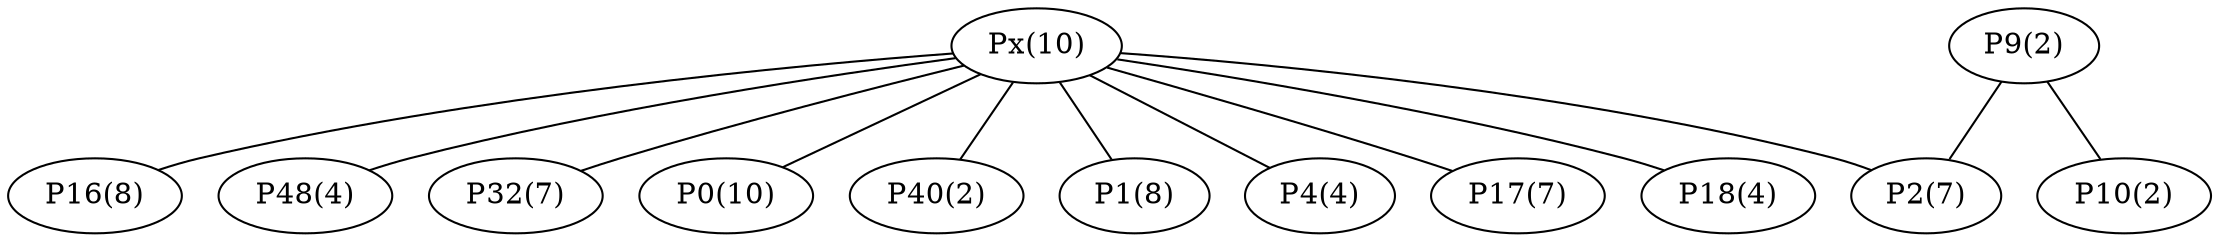 graph network {
	"Px(10)";
	"P16(8)";
	"P48(4)";
	"P32(7)";
	"P0(10)";
	"P40(2)";
	"P1(8)";
	"P2(7)";
	"P4(4)";
	"P17(7)";
	"P18(4)";
	"P9(2)";
	"P10(2)";
	"Px(10)" -- "P16(8)";
	"Px(10)" -- "P48(4)";
	"Px(10)" -- "P32(7)";
	"Px(10)" -- "P0(10)";
	"Px(10)" -- "P40(2)";
	"Px(10)" -- "P1(8)";
	"Px(10)" -- "P2(7)";
	"Px(10)" -- "P4(4)";
	"Px(10)" -- "P17(7)";
	"Px(10)" -- "P18(4)";
	"P9(2)" -- "P2(7)";
	"P9(2)" -- "P10(2)";
}